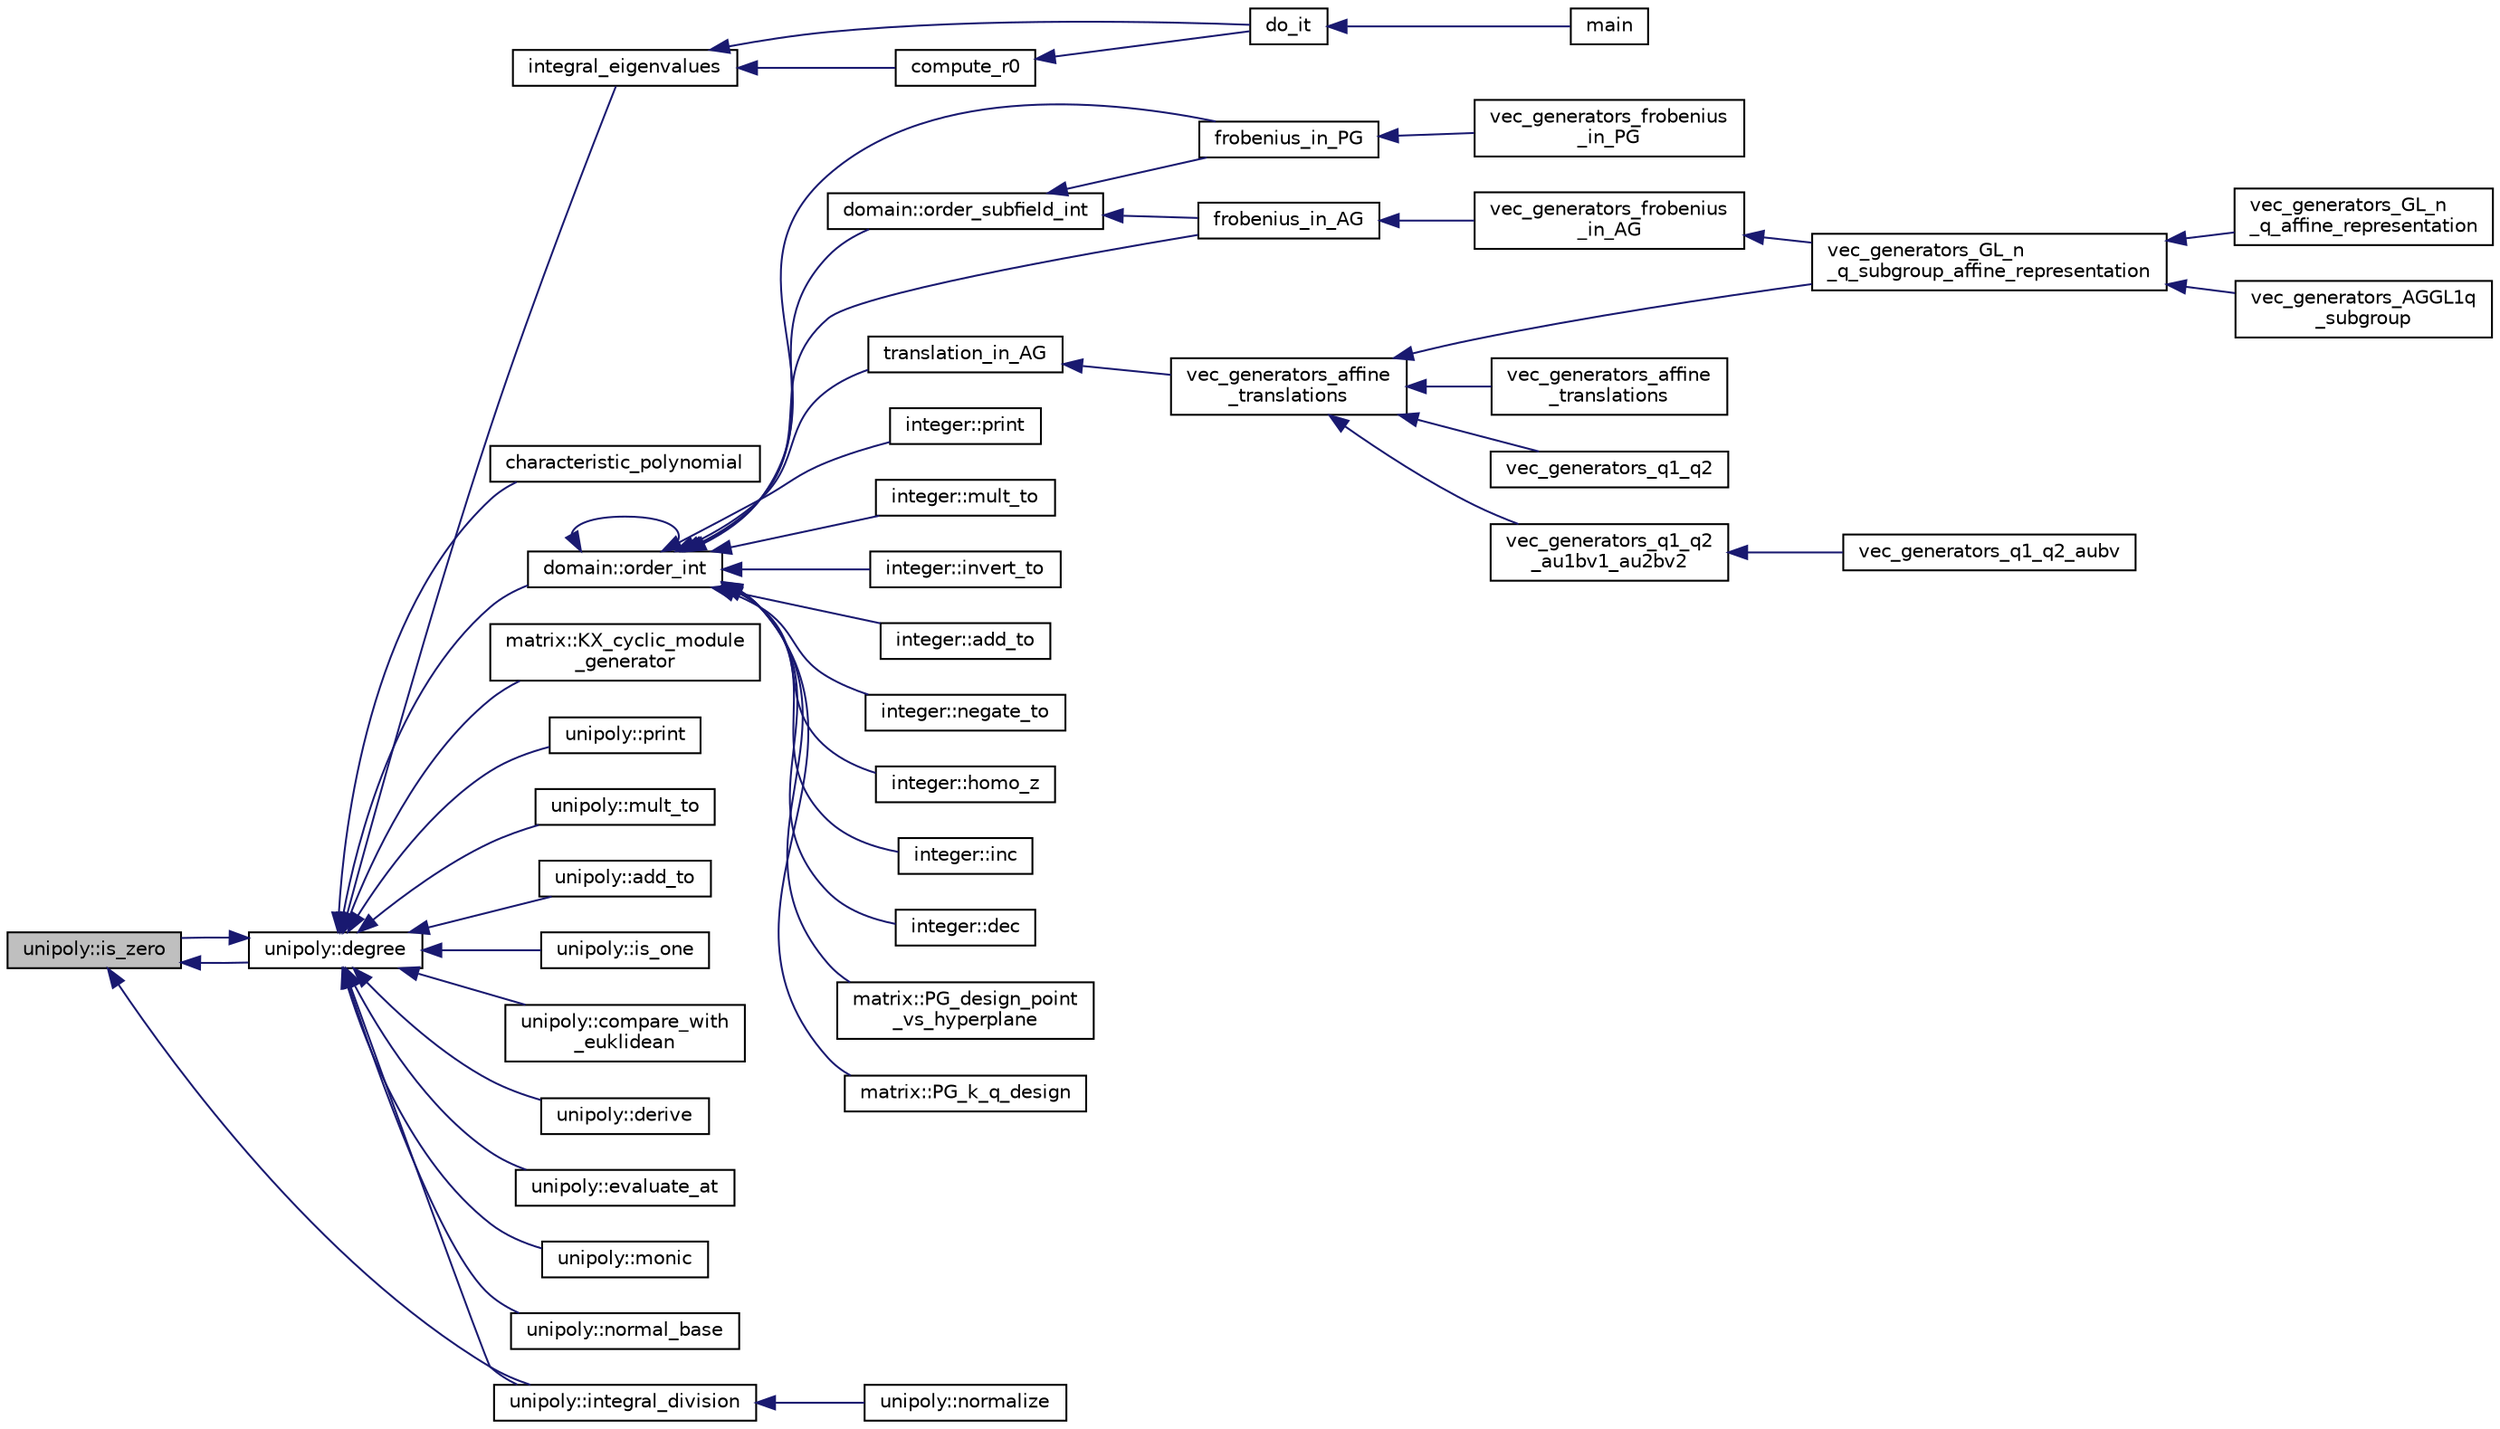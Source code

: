 digraph "unipoly::is_zero"
{
  edge [fontname="Helvetica",fontsize="10",labelfontname="Helvetica",labelfontsize="10"];
  node [fontname="Helvetica",fontsize="10",shape=record];
  rankdir="LR";
  Node1082 [label="unipoly::is_zero",height=0.2,width=0.4,color="black", fillcolor="grey75", style="filled", fontcolor="black"];
  Node1082 -> Node1083 [dir="back",color="midnightblue",fontsize="10",style="solid",fontname="Helvetica"];
  Node1083 [label="unipoly::degree",height=0.2,width=0.4,color="black", fillcolor="white", style="filled",URL="$d1/d89/classunipoly.html#ab2b9692ea17ce32c0c8f2cc246517e37"];
  Node1083 -> Node1084 [dir="back",color="midnightblue",fontsize="10",style="solid",fontname="Helvetica"];
  Node1084 [label="integral_eigenvalues",height=0.2,width=0.4,color="black", fillcolor="white", style="filled",URL="$da/da3/burnside_8_c.html#a004b5f30973c98c5abc8610af6f266ed"];
  Node1084 -> Node1085 [dir="back",color="midnightblue",fontsize="10",style="solid",fontname="Helvetica"];
  Node1085 [label="do_it",height=0.2,width=0.4,color="black", fillcolor="white", style="filled",URL="$da/da3/burnside_8_c.html#a6a1ed4d46bdb13e56112f47f0565c25b"];
  Node1085 -> Node1086 [dir="back",color="midnightblue",fontsize="10",style="solid",fontname="Helvetica"];
  Node1086 [label="main",height=0.2,width=0.4,color="black", fillcolor="white", style="filled",URL="$da/da3/burnside_8_c.html#a3c04138a5bfe5d72780bb7e82a18e627"];
  Node1084 -> Node1087 [dir="back",color="midnightblue",fontsize="10",style="solid",fontname="Helvetica"];
  Node1087 [label="compute_r0",height=0.2,width=0.4,color="black", fillcolor="white", style="filled",URL="$da/da3/burnside_8_c.html#acf24b8619244160b63b3af621a07a877"];
  Node1087 -> Node1085 [dir="back",color="midnightblue",fontsize="10",style="solid",fontname="Helvetica"];
  Node1083 -> Node1088 [dir="back",color="midnightblue",fontsize="10",style="solid",fontname="Helvetica"];
  Node1088 [label="characteristic_polynomial",height=0.2,width=0.4,color="black", fillcolor="white", style="filled",URL="$d2/dfa/draw__colored__graph_8_c.html#a62228dd6db2b90823a89d107af4b5d7a"];
  Node1083 -> Node1089 [dir="back",color="midnightblue",fontsize="10",style="solid",fontname="Helvetica"];
  Node1089 [label="domain::order_int",height=0.2,width=0.4,color="black", fillcolor="white", style="filled",URL="$de/d3b/classdomain.html#aa8dcedfd93e3a8db0069a08b9f0bfff7"];
  Node1089 -> Node1089 [dir="back",color="midnightblue",fontsize="10",style="solid",fontname="Helvetica"];
  Node1089 -> Node1090 [dir="back",color="midnightblue",fontsize="10",style="solid",fontname="Helvetica"];
  Node1090 [label="domain::order_subfield_int",height=0.2,width=0.4,color="black", fillcolor="white", style="filled",URL="$de/d3b/classdomain.html#aca55200b8df1de0873984afa75da5633"];
  Node1090 -> Node1091 [dir="back",color="midnightblue",fontsize="10",style="solid",fontname="Helvetica"];
  Node1091 [label="frobenius_in_PG",height=0.2,width=0.4,color="black", fillcolor="white", style="filled",URL="$d3/d72/global_8_c.html#ab7960431548a3d41bc600a8fa22a7e52"];
  Node1091 -> Node1092 [dir="back",color="midnightblue",fontsize="10",style="solid",fontname="Helvetica"];
  Node1092 [label="vec_generators_frobenius\l_in_PG",height=0.2,width=0.4,color="black", fillcolor="white", style="filled",URL="$d0/dd3/perm__group__gens_8_c.html#a9e10945efd7f35b31fdeb07fa51a86a7"];
  Node1090 -> Node1093 [dir="back",color="midnightblue",fontsize="10",style="solid",fontname="Helvetica"];
  Node1093 [label="frobenius_in_AG",height=0.2,width=0.4,color="black", fillcolor="white", style="filled",URL="$d3/d72/global_8_c.html#a88ab414b01bb677c3814503be20c7e43"];
  Node1093 -> Node1094 [dir="back",color="midnightblue",fontsize="10",style="solid",fontname="Helvetica"];
  Node1094 [label="vec_generators_frobenius\l_in_AG",height=0.2,width=0.4,color="black", fillcolor="white", style="filled",URL="$d0/dd3/perm__group__gens_8_c.html#aa7e25c62e5735b9785e9dfa02413cbab"];
  Node1094 -> Node1095 [dir="back",color="midnightblue",fontsize="10",style="solid",fontname="Helvetica"];
  Node1095 [label="vec_generators_GL_n\l_q_subgroup_affine_representation",height=0.2,width=0.4,color="black", fillcolor="white", style="filled",URL="$d0/dd3/perm__group__gens_8_c.html#adc1a2bfe52c3047a066884771aa01321"];
  Node1095 -> Node1096 [dir="back",color="midnightblue",fontsize="10",style="solid",fontname="Helvetica"];
  Node1096 [label="vec_generators_GL_n\l_q_affine_representation",height=0.2,width=0.4,color="black", fillcolor="white", style="filled",URL="$d0/dd3/perm__group__gens_8_c.html#a689108f410f773f0681e21a864097f16"];
  Node1095 -> Node1097 [dir="back",color="midnightblue",fontsize="10",style="solid",fontname="Helvetica"];
  Node1097 [label="vec_generators_AGGL1q\l_subgroup",height=0.2,width=0.4,color="black", fillcolor="white", style="filled",URL="$d0/dd3/perm__group__gens_8_c.html#a93659c1c7a668dd6adf9f217c608e1f1"];
  Node1089 -> Node1091 [dir="back",color="midnightblue",fontsize="10",style="solid",fontname="Helvetica"];
  Node1089 -> Node1093 [dir="back",color="midnightblue",fontsize="10",style="solid",fontname="Helvetica"];
  Node1089 -> Node1098 [dir="back",color="midnightblue",fontsize="10",style="solid",fontname="Helvetica"];
  Node1098 [label="translation_in_AG",height=0.2,width=0.4,color="black", fillcolor="white", style="filled",URL="$d3/d72/global_8_c.html#ac805a17cf57e334b24457fab41a7da4d"];
  Node1098 -> Node1099 [dir="back",color="midnightblue",fontsize="10",style="solid",fontname="Helvetica"];
  Node1099 [label="vec_generators_affine\l_translations",height=0.2,width=0.4,color="black", fillcolor="white", style="filled",URL="$d0/dd3/perm__group__gens_8_c.html#a7823a00ce1bf9cd69d1f9543e594e0e6"];
  Node1099 -> Node1100 [dir="back",color="midnightblue",fontsize="10",style="solid",fontname="Helvetica"];
  Node1100 [label="vec_generators_affine\l_translations",height=0.2,width=0.4,color="black", fillcolor="white", style="filled",URL="$d0/dd3/perm__group__gens_8_c.html#ac4f5e1074cf38552f67cd4ed6deba6ea"];
  Node1099 -> Node1095 [dir="back",color="midnightblue",fontsize="10",style="solid",fontname="Helvetica"];
  Node1099 -> Node1101 [dir="back",color="midnightblue",fontsize="10",style="solid",fontname="Helvetica"];
  Node1101 [label="vec_generators_q1_q2",height=0.2,width=0.4,color="black", fillcolor="white", style="filled",URL="$d0/dd3/perm__group__gens_8_c.html#ac70761795da8630f4939bc3e00707d79"];
  Node1099 -> Node1102 [dir="back",color="midnightblue",fontsize="10",style="solid",fontname="Helvetica"];
  Node1102 [label="vec_generators_q1_q2\l_au1bv1_au2bv2",height=0.2,width=0.4,color="black", fillcolor="white", style="filled",URL="$d0/dd3/perm__group__gens_8_c.html#aee37285cfb5987a4fc1f5c7580865175"];
  Node1102 -> Node1103 [dir="back",color="midnightblue",fontsize="10",style="solid",fontname="Helvetica"];
  Node1103 [label="vec_generators_q1_q2_aubv",height=0.2,width=0.4,color="black", fillcolor="white", style="filled",URL="$d0/dd3/perm__group__gens_8_c.html#a0b5ce8828dd8a35cbfec4450f0d76edc"];
  Node1089 -> Node1104 [dir="back",color="midnightblue",fontsize="10",style="solid",fontname="Helvetica"];
  Node1104 [label="integer::print",height=0.2,width=0.4,color="black", fillcolor="white", style="filled",URL="$d0/de5/classinteger.html#a8aef91d98e8edc8d895c1d6cfc35677b"];
  Node1089 -> Node1105 [dir="back",color="midnightblue",fontsize="10",style="solid",fontname="Helvetica"];
  Node1105 [label="integer::mult_to",height=0.2,width=0.4,color="black", fillcolor="white", style="filled",URL="$d0/de5/classinteger.html#a7f4f072c0d9c6b15660d80e81496dffc"];
  Node1089 -> Node1106 [dir="back",color="midnightblue",fontsize="10",style="solid",fontname="Helvetica"];
  Node1106 [label="integer::invert_to",height=0.2,width=0.4,color="black", fillcolor="white", style="filled",URL="$d0/de5/classinteger.html#a9a991b285677b99b4879034e31648b7a"];
  Node1089 -> Node1107 [dir="back",color="midnightblue",fontsize="10",style="solid",fontname="Helvetica"];
  Node1107 [label="integer::add_to",height=0.2,width=0.4,color="black", fillcolor="white", style="filled",URL="$d0/de5/classinteger.html#a3f6fe19fe4f2948364b1e75a6dfec47f"];
  Node1089 -> Node1108 [dir="back",color="midnightblue",fontsize="10",style="solid",fontname="Helvetica"];
  Node1108 [label="integer::negate_to",height=0.2,width=0.4,color="black", fillcolor="white", style="filled",URL="$d0/de5/classinteger.html#a1da2bd683bdef336057ef2b84d4b3978"];
  Node1089 -> Node1109 [dir="back",color="midnightblue",fontsize="10",style="solid",fontname="Helvetica"];
  Node1109 [label="integer::homo_z",height=0.2,width=0.4,color="black", fillcolor="white", style="filled",URL="$d0/de5/classinteger.html#ab975244fc25d0a9b3d4ef5104e3fcd24"];
  Node1089 -> Node1110 [dir="back",color="midnightblue",fontsize="10",style="solid",fontname="Helvetica"];
  Node1110 [label="integer::inc",height=0.2,width=0.4,color="black", fillcolor="white", style="filled",URL="$d0/de5/classinteger.html#a2fd161f380ea688219131ba9a8429509"];
  Node1089 -> Node1111 [dir="back",color="midnightblue",fontsize="10",style="solid",fontname="Helvetica"];
  Node1111 [label="integer::dec",height=0.2,width=0.4,color="black", fillcolor="white", style="filled",URL="$d0/de5/classinteger.html#a6b744350afb55f82d25e55bb6b1027b2"];
  Node1089 -> Node1112 [dir="back",color="midnightblue",fontsize="10",style="solid",fontname="Helvetica"];
  Node1112 [label="matrix::PG_design_point\l_vs_hyperplane",height=0.2,width=0.4,color="black", fillcolor="white", style="filled",URL="$d1/d8d/classmatrix.html#adece30f74509652851c31e2d82e141e3"];
  Node1089 -> Node1113 [dir="back",color="midnightblue",fontsize="10",style="solid",fontname="Helvetica"];
  Node1113 [label="matrix::PG_k_q_design",height=0.2,width=0.4,color="black", fillcolor="white", style="filled",URL="$d1/d8d/classmatrix.html#ae05463d97ecc8ea3654c45a399b872e2"];
  Node1083 -> Node1114 [dir="back",color="midnightblue",fontsize="10",style="solid",fontname="Helvetica"];
  Node1114 [label="matrix::KX_cyclic_module\l_generator",height=0.2,width=0.4,color="black", fillcolor="white", style="filled",URL="$d1/d8d/classmatrix.html#ace9dbe1f348d6fa63d1005e8f601897b"];
  Node1083 -> Node1115 [dir="back",color="midnightblue",fontsize="10",style="solid",fontname="Helvetica"];
  Node1115 [label="unipoly::print",height=0.2,width=0.4,color="black", fillcolor="white", style="filled",URL="$d1/d89/classunipoly.html#a9dc0d295bea73d0c20562149f250cd97"];
  Node1083 -> Node1116 [dir="back",color="midnightblue",fontsize="10",style="solid",fontname="Helvetica"];
  Node1116 [label="unipoly::mult_to",height=0.2,width=0.4,color="black", fillcolor="white", style="filled",URL="$d1/d89/classunipoly.html#a95bf7f347a5630f0d3f9737ffe22a341"];
  Node1083 -> Node1117 [dir="back",color="midnightblue",fontsize="10",style="solid",fontname="Helvetica"];
  Node1117 [label="unipoly::add_to",height=0.2,width=0.4,color="black", fillcolor="white", style="filled",URL="$d1/d89/classunipoly.html#abebdaf912a2b0e7c27470f4191d0e180"];
  Node1083 -> Node1118 [dir="back",color="midnightblue",fontsize="10",style="solid",fontname="Helvetica"];
  Node1118 [label="unipoly::is_one",height=0.2,width=0.4,color="black", fillcolor="white", style="filled",URL="$d1/d89/classunipoly.html#a1840dc8eb1a17b1764b108c96299738d"];
  Node1083 -> Node1082 [dir="back",color="midnightblue",fontsize="10",style="solid",fontname="Helvetica"];
  Node1083 -> Node1119 [dir="back",color="midnightblue",fontsize="10",style="solid",fontname="Helvetica"];
  Node1119 [label="unipoly::compare_with\l_euklidean",height=0.2,width=0.4,color="black", fillcolor="white", style="filled",URL="$d1/d89/classunipoly.html#ae51f546d1fadd05e03bc71df1aa57d64"];
  Node1083 -> Node1120 [dir="back",color="midnightblue",fontsize="10",style="solid",fontname="Helvetica"];
  Node1120 [label="unipoly::integral_division",height=0.2,width=0.4,color="black", fillcolor="white", style="filled",URL="$d1/d89/classunipoly.html#aeb794e4d6b10709ed6be7dae9826d705"];
  Node1120 -> Node1121 [dir="back",color="midnightblue",fontsize="10",style="solid",fontname="Helvetica"];
  Node1121 [label="unipoly::normalize",height=0.2,width=0.4,color="black", fillcolor="white", style="filled",URL="$d1/d89/classunipoly.html#a1fdf6f2da235edcf45fca433dea19370"];
  Node1083 -> Node1122 [dir="back",color="midnightblue",fontsize="10",style="solid",fontname="Helvetica"];
  Node1122 [label="unipoly::derive",height=0.2,width=0.4,color="black", fillcolor="white", style="filled",URL="$d1/d89/classunipoly.html#a52ae2730113a41ba434aa33d242ad2ae"];
  Node1083 -> Node1123 [dir="back",color="midnightblue",fontsize="10",style="solid",fontname="Helvetica"];
  Node1123 [label="unipoly::evaluate_at",height=0.2,width=0.4,color="black", fillcolor="white", style="filled",URL="$d1/d89/classunipoly.html#afb8c65d96c3c1afeb1e14120bd5942b8"];
  Node1083 -> Node1124 [dir="back",color="midnightblue",fontsize="10",style="solid",fontname="Helvetica"];
  Node1124 [label="unipoly::monic",height=0.2,width=0.4,color="black", fillcolor="white", style="filled",URL="$d1/d89/classunipoly.html#a44fd80fcd3b9dc5b3d9f915761a8082d"];
  Node1083 -> Node1125 [dir="back",color="midnightblue",fontsize="10",style="solid",fontname="Helvetica"];
  Node1125 [label="unipoly::normal_base",height=0.2,width=0.4,color="black", fillcolor="white", style="filled",URL="$d1/d89/classunipoly.html#a38f30f53df7f4ff1506f2b41666ff39e"];
  Node1082 -> Node1120 [dir="back",color="midnightblue",fontsize="10",style="solid",fontname="Helvetica"];
}
